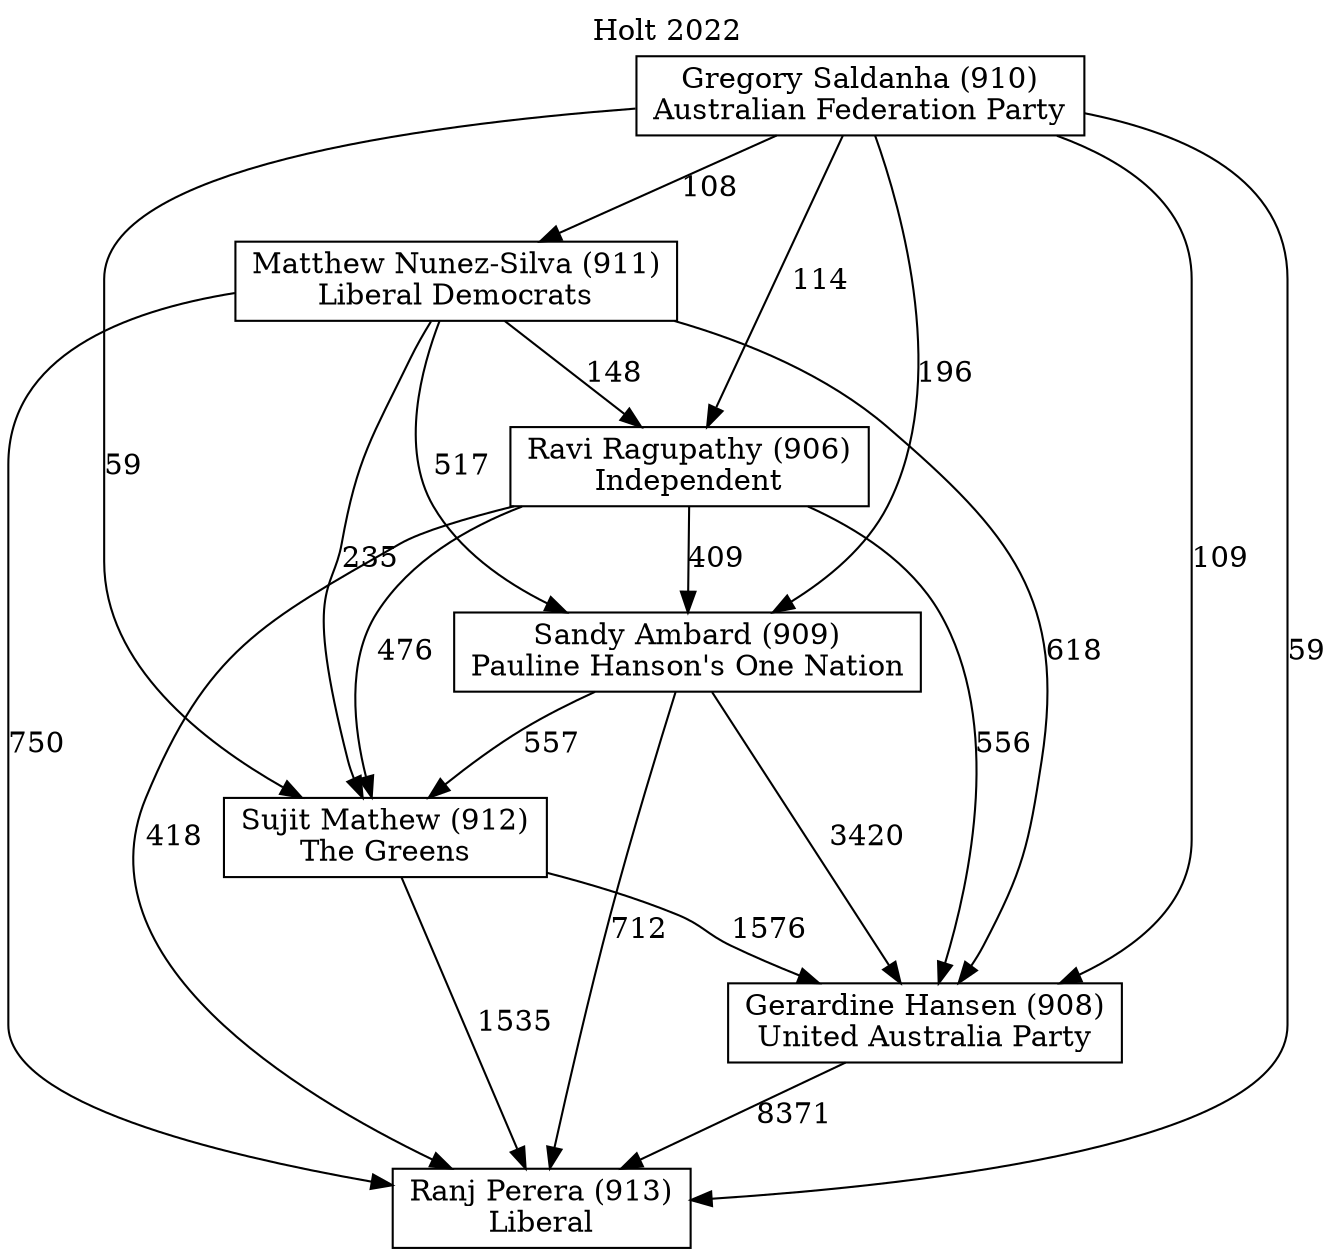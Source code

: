 // House preference flow
digraph "Ranj Perera (913)_Holt_2022" {
	graph [label="Holt 2022" labelloc=t mclimit=10]
	node [shape=box]
	"Ravi Ragupathy (906)" [label="Ravi Ragupathy (906)
Independent"]
	"Gerardine Hansen (908)" [label="Gerardine Hansen (908)
United Australia Party"]
	"Sujit Mathew (912)" [label="Sujit Mathew (912)
The Greens"]
	"Ranj Perera (913)" [label="Ranj Perera (913)
Liberal"]
	"Gregory Saldanha (910)" [label="Gregory Saldanha (910)
Australian Federation Party"]
	"Sandy Ambard (909)" [label="Sandy Ambard (909)
Pauline Hanson's One Nation"]
	"Matthew Nunez-Silva (911)" [label="Matthew Nunez-Silva (911)
Liberal Democrats"]
	"Matthew Nunez-Silva (911)" -> "Ravi Ragupathy (906)" [label=148]
	"Sujit Mathew (912)" -> "Gerardine Hansen (908)" [label=1576]
	"Sandy Ambard (909)" -> "Gerardine Hansen (908)" [label=3420]
	"Ravi Ragupathy (906)" -> "Sujit Mathew (912)" [label=476]
	"Matthew Nunez-Silva (911)" -> "Sandy Ambard (909)" [label=517]
	"Gerardine Hansen (908)" -> "Ranj Perera (913)" [label=8371]
	"Sandy Ambard (909)" -> "Sujit Mathew (912)" [label=557]
	"Matthew Nunez-Silva (911)" -> "Gerardine Hansen (908)" [label=618]
	"Ravi Ragupathy (906)" -> "Gerardine Hansen (908)" [label=556]
	"Gregory Saldanha (910)" -> "Matthew Nunez-Silva (911)" [label=108]
	"Ravi Ragupathy (906)" -> "Sandy Ambard (909)" [label=409]
	"Sandy Ambard (909)" -> "Ranj Perera (913)" [label=712]
	"Matthew Nunez-Silva (911)" -> "Ranj Perera (913)" [label=750]
	"Gregory Saldanha (910)" -> "Ranj Perera (913)" [label=59]
	"Ravi Ragupathy (906)" -> "Ranj Perera (913)" [label=418]
	"Gregory Saldanha (910)" -> "Ravi Ragupathy (906)" [label=114]
	"Gregory Saldanha (910)" -> "Sandy Ambard (909)" [label=196]
	"Gregory Saldanha (910)" -> "Sujit Mathew (912)" [label=59]
	"Sujit Mathew (912)" -> "Ranj Perera (913)" [label=1535]
	"Gregory Saldanha (910)" -> "Gerardine Hansen (908)" [label=109]
	"Matthew Nunez-Silva (911)" -> "Sujit Mathew (912)" [label=235]
}
